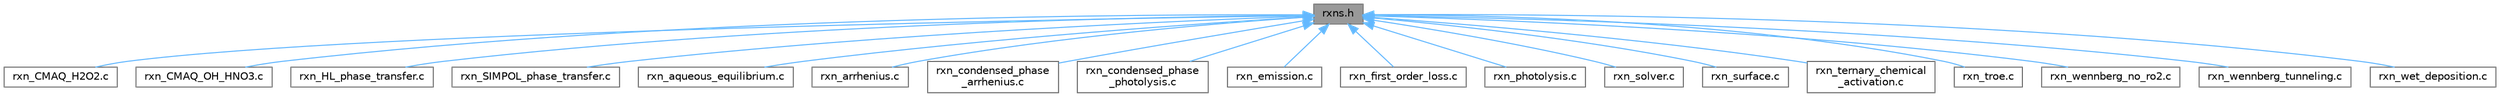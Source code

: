 digraph "rxns.h"
{
 // LATEX_PDF_SIZE
  bgcolor="transparent";
  edge [fontname=Helvetica,fontsize=10,labelfontname=Helvetica,labelfontsize=10];
  node [fontname=Helvetica,fontsize=10,shape=box,height=0.2,width=0.4];
  Node1 [label="rxns.h",height=0.2,width=0.4,color="gray40", fillcolor="grey60", style="filled", fontcolor="black",tooltip="Header file for reaction solver functions."];
  Node1 -> Node2 [dir="back",color="steelblue1",style="solid"];
  Node2 [label="rxn_CMAQ_H2O2.c",height=0.2,width=0.4,color="grey40", fillcolor="white", style="filled",URL="$rxn___c_m_a_q___h2_o2_8c.html",tooltip="CMAQ_H2O2 reaction solver functions."];
  Node1 -> Node3 [dir="back",color="steelblue1",style="solid"];
  Node3 [label="rxn_CMAQ_OH_HNO3.c",height=0.2,width=0.4,color="grey40", fillcolor="white", style="filled",URL="$rxn___c_m_a_q___o_h___h_n_o3_8c.html",tooltip="CMAQ_OH_HNO3 reaction solver functions."];
  Node1 -> Node4 [dir="back",color="steelblue1",style="solid"];
  Node4 [label="rxn_HL_phase_transfer.c",height=0.2,width=0.4,color="grey40", fillcolor="white", style="filled",URL="$rxn___h_l__phase__transfer_8c.html",tooltip="Phase Transfer reaction solver functions."];
  Node1 -> Node5 [dir="back",color="steelblue1",style="solid"];
  Node5 [label="rxn_SIMPOL_phase_transfer.c",height=0.2,width=0.4,color="grey40", fillcolor="white", style="filled",URL="$rxn___s_i_m_p_o_l__phase__transfer_8c.html",tooltip="Phase Transfer reaction solver functions."];
  Node1 -> Node6 [dir="back",color="steelblue1",style="solid"];
  Node6 [label="rxn_aqueous_equilibrium.c",height=0.2,width=0.4,color="grey40", fillcolor="white", style="filled",URL="$rxn__aqueous__equilibrium_8c.html",tooltip="Aqueous Equilibrium reaction solver functions."];
  Node1 -> Node7 [dir="back",color="steelblue1",style="solid"];
  Node7 [label="rxn_arrhenius.c",height=0.2,width=0.4,color="grey40", fillcolor="white", style="filled",URL="$rxn__arrhenius_8c.html",tooltip="Arrhenius reaction solver functions."];
  Node1 -> Node8 [dir="back",color="steelblue1",style="solid"];
  Node8 [label="rxn_condensed_phase\l_arrhenius.c",height=0.2,width=0.4,color="grey40", fillcolor="white", style="filled",URL="$rxn__condensed__phase__arrhenius_8c.html",tooltip="Condensed Phase Arrhenius reaction solver functions."];
  Node1 -> Node9 [dir="back",color="steelblue1",style="solid"];
  Node9 [label="rxn_condensed_phase\l_photolysis.c",height=0.2,width=0.4,color="grey40", fillcolor="white", style="filled",URL="$rxn__condensed__phase__photolysis_8c.html",tooltip="Condensed Phase photolysis reaction solver functions."];
  Node1 -> Node10 [dir="back",color="steelblue1",style="solid"];
  Node10 [label="rxn_emission.c",height=0.2,width=0.4,color="grey40", fillcolor="white", style="filled",URL="$rxn__emission_8c.html",tooltip="Emission reaction solver functions."];
  Node1 -> Node11 [dir="back",color="steelblue1",style="solid"];
  Node11 [label="rxn_first_order_loss.c",height=0.2,width=0.4,color="grey40", fillcolor="white", style="filled",URL="$rxn__first__order__loss_8c.html",tooltip="First-Order loss reaction solver functions."];
  Node1 -> Node12 [dir="back",color="steelblue1",style="solid"];
  Node12 [label="rxn_photolysis.c",height=0.2,width=0.4,color="grey40", fillcolor="white", style="filled",URL="$rxn__photolysis_8c.html",tooltip="Photolysis reaction solver functions."];
  Node1 -> Node13 [dir="back",color="steelblue1",style="solid"];
  Node13 [label="rxn_solver.c",height=0.2,width=0.4,color="grey40", fillcolor="white", style="filled",URL="$rxn__solver_8c.html",tooltip="Reaction solver functions."];
  Node1 -> Node14 [dir="back",color="steelblue1",style="solid"];
  Node14 [label="rxn_surface.c",height=0.2,width=0.4,color="grey40", fillcolor="white", style="filled",URL="$rxn__surface_8c.html",tooltip="Surface reaction solver functions."];
  Node1 -> Node15 [dir="back",color="steelblue1",style="solid"];
  Node15 [label="rxn_ternary_chemical\l_activation.c",height=0.2,width=0.4,color="grey40", fillcolor="white", style="filled",URL="$rxn__ternary__chemical__activation_8c.html",tooltip="Ternary Chemical Activation reaction solver functions."];
  Node1 -> Node16 [dir="back",color="steelblue1",style="solid"];
  Node16 [label="rxn_troe.c",height=0.2,width=0.4,color="grey40", fillcolor="white", style="filled",URL="$rxn__troe_8c.html",tooltip="Troe reaction solver functions."];
  Node1 -> Node17 [dir="back",color="steelblue1",style="solid"];
  Node17 [label="rxn_wennberg_no_ro2.c",height=0.2,width=0.4,color="grey40", fillcolor="white", style="filled",URL="$rxn__wennberg__no__ro2_8c.html",tooltip="Wennberg NO + RO2 reaction solver functions."];
  Node1 -> Node18 [dir="back",color="steelblue1",style="solid"];
  Node18 [label="rxn_wennberg_tunneling.c",height=0.2,width=0.4,color="grey40", fillcolor="white", style="filled",URL="$rxn__wennberg__tunneling_8c.html",tooltip="Wennberg tunneling reaction solver functions."];
  Node1 -> Node19 [dir="back",color="steelblue1",style="solid"];
  Node19 [label="rxn_wet_deposition.c",height=0.2,width=0.4,color="grey40", fillcolor="white", style="filled",URL="$rxn__wet__deposition_8c.html",tooltip="Wet deposition reaction solver functions."];
}
